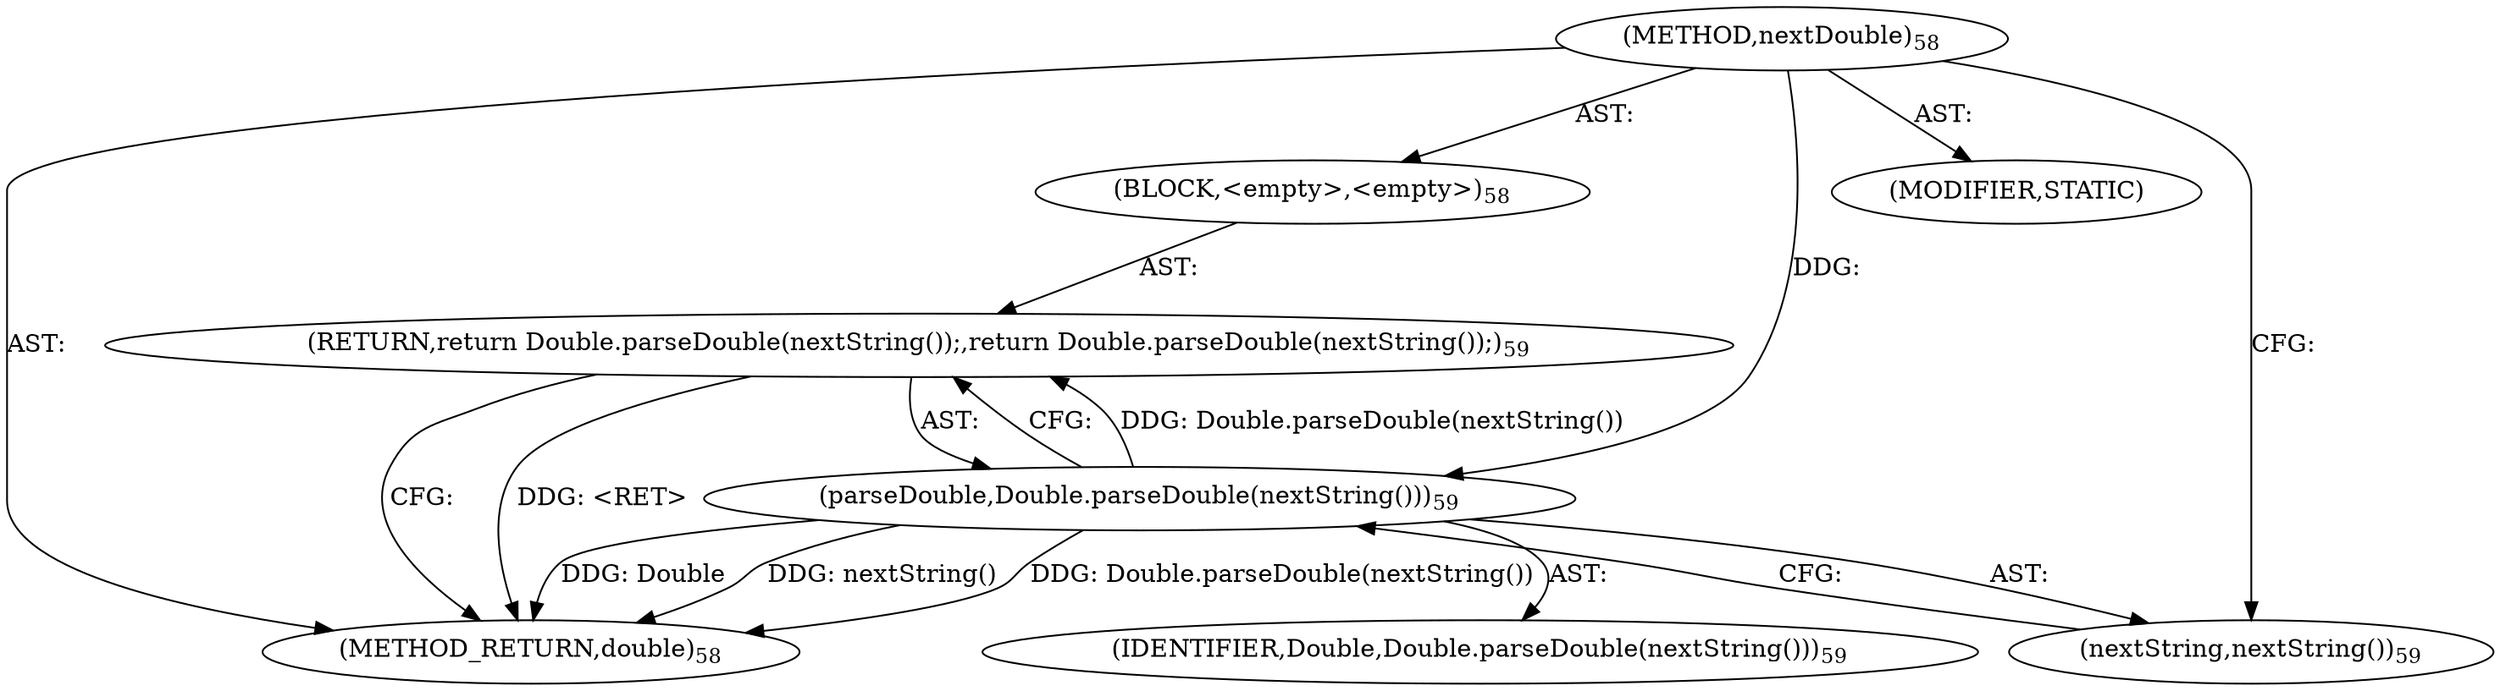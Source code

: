 digraph "nextDouble" {  
"267" [label = <(METHOD,nextDouble)<SUB>58</SUB>> ]
"268" [label = <(BLOCK,&lt;empty&gt;,&lt;empty&gt;)<SUB>58</SUB>> ]
"269" [label = <(RETURN,return Double.parseDouble(nextString());,return Double.parseDouble(nextString());)<SUB>59</SUB>> ]
"270" [label = <(parseDouble,Double.parseDouble(nextString()))<SUB>59</SUB>> ]
"271" [label = <(IDENTIFIER,Double,Double.parseDouble(nextString()))<SUB>59</SUB>> ]
"272" [label = <(nextString,nextString())<SUB>59</SUB>> ]
"273" [label = <(MODIFIER,STATIC)> ]
"274" [label = <(METHOD_RETURN,double)<SUB>58</SUB>> ]
  "267" -> "268"  [ label = "AST: "] 
  "267" -> "273"  [ label = "AST: "] 
  "267" -> "274"  [ label = "AST: "] 
  "268" -> "269"  [ label = "AST: "] 
  "269" -> "270"  [ label = "AST: "] 
  "270" -> "271"  [ label = "AST: "] 
  "270" -> "272"  [ label = "AST: "] 
  "269" -> "274"  [ label = "CFG: "] 
  "270" -> "269"  [ label = "CFG: "] 
  "272" -> "270"  [ label = "CFG: "] 
  "267" -> "272"  [ label = "CFG: "] 
  "269" -> "274"  [ label = "DDG: &lt;RET&gt;"] 
  "270" -> "274"  [ label = "DDG: Double"] 
  "270" -> "274"  [ label = "DDG: nextString()"] 
  "270" -> "274"  [ label = "DDG: Double.parseDouble(nextString())"] 
  "270" -> "269"  [ label = "DDG: Double.parseDouble(nextString())"] 
  "267" -> "270"  [ label = "DDG: "] 
}
